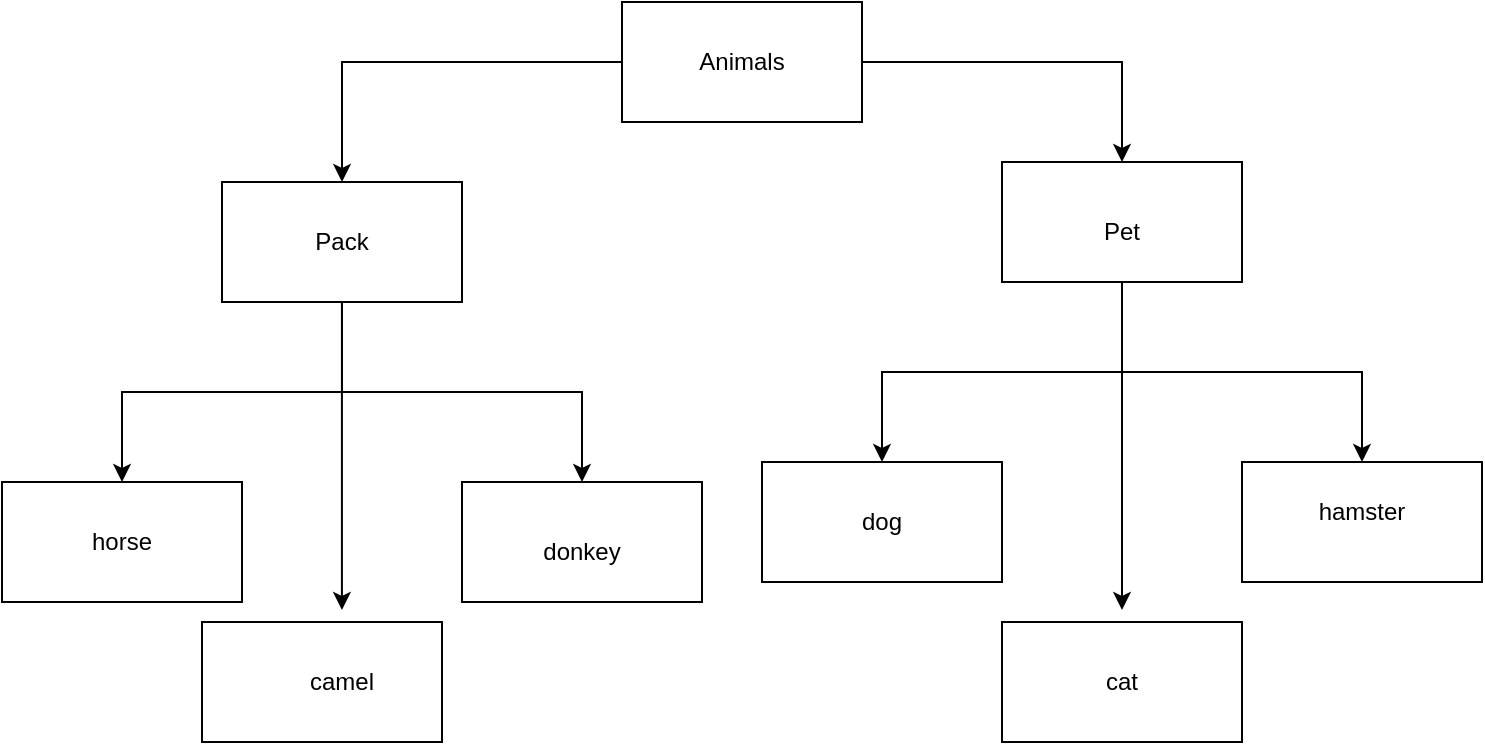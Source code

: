 <mxfile version="20.3.6" type="device"><diagram id="9GtvkOqb4RBg_jjAFNMG" name="Page-1"><mxGraphModel dx="845" dy="465" grid="1" gridSize="10" guides="1" tooltips="1" connect="1" arrows="1" fold="1" page="1" pageScale="1" pageWidth="850" pageHeight="1100" math="0" shadow="0"><root><mxCell id="0"/><mxCell id="1" parent="0"/><mxCell id="qz0thjOAUpiQhwjlpXeT-11" value="" style="edgeStyle=orthogonalEdgeStyle;rounded=0;orthogonalLoop=1;jettySize=auto;html=1;" edge="1" parent="1" source="qz0thjOAUpiQhwjlpXeT-1" target="qz0thjOAUpiQhwjlpXeT-2"><mxGeometry relative="1" as="geometry"/></mxCell><mxCell id="qz0thjOAUpiQhwjlpXeT-15" value="" style="edgeStyle=orthogonalEdgeStyle;rounded=0;orthogonalLoop=1;jettySize=auto;html=1;" edge="1" parent="1" source="qz0thjOAUpiQhwjlpXeT-1" target="qz0thjOAUpiQhwjlpXeT-3"><mxGeometry relative="1" as="geometry"/></mxCell><mxCell id="qz0thjOAUpiQhwjlpXeT-1" value="" style="rounded=0;whiteSpace=wrap;html=1;" vertex="1" parent="1"><mxGeometry x="380" y="80" width="120" height="60" as="geometry"/></mxCell><mxCell id="qz0thjOAUpiQhwjlpXeT-12" value="" style="edgeStyle=orthogonalEdgeStyle;rounded=0;orthogonalLoop=1;jettySize=auto;html=1;entryX=0.583;entryY=-0.1;entryDx=0;entryDy=0;entryPerimeter=0;" edge="1" parent="1" source="qz0thjOAUpiQhwjlpXeT-2" target="qz0thjOAUpiQhwjlpXeT-4"><mxGeometry relative="1" as="geometry"/></mxCell><mxCell id="qz0thjOAUpiQhwjlpXeT-13" value="" style="edgeStyle=orthogonalEdgeStyle;rounded=0;orthogonalLoop=1;jettySize=auto;html=1;" edge="1" parent="1" source="qz0thjOAUpiQhwjlpXeT-2" target="qz0thjOAUpiQhwjlpXeT-6"><mxGeometry relative="1" as="geometry"/></mxCell><mxCell id="qz0thjOAUpiQhwjlpXeT-14" value="" style="edgeStyle=orthogonalEdgeStyle;rounded=0;orthogonalLoop=1;jettySize=auto;html=1;" edge="1" parent="1" source="qz0thjOAUpiQhwjlpXeT-2" target="qz0thjOAUpiQhwjlpXeT-5"><mxGeometry relative="1" as="geometry"/></mxCell><mxCell id="qz0thjOAUpiQhwjlpXeT-2" value="" style="rounded=0;whiteSpace=wrap;html=1;" vertex="1" parent="1"><mxGeometry x="180" y="170" width="120" height="60" as="geometry"/></mxCell><mxCell id="qz0thjOAUpiQhwjlpXeT-16" value="" style="edgeStyle=orthogonalEdgeStyle;rounded=0;orthogonalLoop=1;jettySize=auto;html=1;" edge="1" parent="1" source="qz0thjOAUpiQhwjlpXeT-3" target="qz0thjOAUpiQhwjlpXeT-8"><mxGeometry relative="1" as="geometry"/></mxCell><mxCell id="qz0thjOAUpiQhwjlpXeT-17" value="" style="edgeStyle=orthogonalEdgeStyle;rounded=0;orthogonalLoop=1;jettySize=auto;html=1;entryX=0.5;entryY=-0.1;entryDx=0;entryDy=0;entryPerimeter=0;" edge="1" parent="1" source="qz0thjOAUpiQhwjlpXeT-3" target="qz0thjOAUpiQhwjlpXeT-9"><mxGeometry relative="1" as="geometry"/></mxCell><mxCell id="qz0thjOAUpiQhwjlpXeT-18" value="" style="edgeStyle=orthogonalEdgeStyle;rounded=0;orthogonalLoop=1;jettySize=auto;html=1;" edge="1" parent="1" source="qz0thjOAUpiQhwjlpXeT-3" target="qz0thjOAUpiQhwjlpXeT-7"><mxGeometry relative="1" as="geometry"/></mxCell><mxCell id="qz0thjOAUpiQhwjlpXeT-3" value="" style="rounded=0;whiteSpace=wrap;html=1;" vertex="1" parent="1"><mxGeometry x="570" y="160" width="120" height="60" as="geometry"/></mxCell><mxCell id="qz0thjOAUpiQhwjlpXeT-4" value="" style="rounded=0;whiteSpace=wrap;html=1;" vertex="1" parent="1"><mxGeometry x="170" y="390" width="120" height="60" as="geometry"/></mxCell><mxCell id="qz0thjOAUpiQhwjlpXeT-5" value="" style="rounded=0;whiteSpace=wrap;html=1;" vertex="1" parent="1"><mxGeometry x="70" y="320" width="120" height="60" as="geometry"/></mxCell><mxCell id="qz0thjOAUpiQhwjlpXeT-6" value="" style="rounded=0;whiteSpace=wrap;html=1;" vertex="1" parent="1"><mxGeometry x="300" y="320" width="120" height="60" as="geometry"/></mxCell><mxCell id="qz0thjOAUpiQhwjlpXeT-7" value="" style="rounded=0;whiteSpace=wrap;html=1;" vertex="1" parent="1"><mxGeometry x="690" y="310" width="120" height="60" as="geometry"/></mxCell><mxCell id="qz0thjOAUpiQhwjlpXeT-8" value="" style="rounded=0;whiteSpace=wrap;html=1;" vertex="1" parent="1"><mxGeometry x="450" y="310" width="120" height="60" as="geometry"/></mxCell><mxCell id="qz0thjOAUpiQhwjlpXeT-9" value="" style="rounded=0;whiteSpace=wrap;html=1;" vertex="1" parent="1"><mxGeometry x="570" y="390" width="120" height="60" as="geometry"/></mxCell><mxCell id="qz0thjOAUpiQhwjlpXeT-19" value="Animals" style="text;html=1;strokeColor=none;fillColor=none;align=center;verticalAlign=middle;whiteSpace=wrap;rounded=0;" vertex="1" parent="1"><mxGeometry x="410" y="95" width="60" height="30" as="geometry"/></mxCell><mxCell id="qz0thjOAUpiQhwjlpXeT-20" value="Pack" style="text;html=1;strokeColor=none;fillColor=none;align=center;verticalAlign=middle;whiteSpace=wrap;rounded=0;" vertex="1" parent="1"><mxGeometry x="210" y="185" width="60" height="30" as="geometry"/></mxCell><mxCell id="qz0thjOAUpiQhwjlpXeT-21" value="Pet" style="text;html=1;strokeColor=none;fillColor=none;align=center;verticalAlign=middle;whiteSpace=wrap;rounded=0;" vertex="1" parent="1"><mxGeometry x="600" y="180" width="60" height="30" as="geometry"/></mxCell><mxCell id="qz0thjOAUpiQhwjlpXeT-22" value="camel" style="text;html=1;strokeColor=none;fillColor=none;align=center;verticalAlign=middle;whiteSpace=wrap;rounded=0;" vertex="1" parent="1"><mxGeometry x="210" y="405" width="60" height="30" as="geometry"/></mxCell><mxCell id="qz0thjOAUpiQhwjlpXeT-23" value="horse" style="text;html=1;strokeColor=none;fillColor=none;align=center;verticalAlign=middle;whiteSpace=wrap;rounded=0;" vertex="1" parent="1"><mxGeometry x="100" y="335" width="60" height="30" as="geometry"/></mxCell><mxCell id="qz0thjOAUpiQhwjlpXeT-25" value="cat" style="text;html=1;strokeColor=none;fillColor=none;align=center;verticalAlign=middle;whiteSpace=wrap;rounded=0;" vertex="1" parent="1"><mxGeometry x="600" y="405" width="60" height="30" as="geometry"/></mxCell><mxCell id="qz0thjOAUpiQhwjlpXeT-26" value="dog" style="text;html=1;strokeColor=none;fillColor=none;align=center;verticalAlign=middle;whiteSpace=wrap;rounded=0;" vertex="1" parent="1"><mxGeometry x="480" y="325" width="60" height="30" as="geometry"/></mxCell><mxCell id="qz0thjOAUpiQhwjlpXeT-27" value="donkey" style="text;html=1;strokeColor=none;fillColor=none;align=center;verticalAlign=middle;whiteSpace=wrap;rounded=0;" vertex="1" parent="1"><mxGeometry x="330" y="340" width="60" height="30" as="geometry"/></mxCell><mxCell id="qz0thjOAUpiQhwjlpXeT-28" value="hamster" style="text;html=1;strokeColor=none;fillColor=none;align=center;verticalAlign=middle;whiteSpace=wrap;rounded=0;" vertex="1" parent="1"><mxGeometry x="720" y="320" width="60" height="30" as="geometry"/></mxCell></root></mxGraphModel></diagram></mxfile>